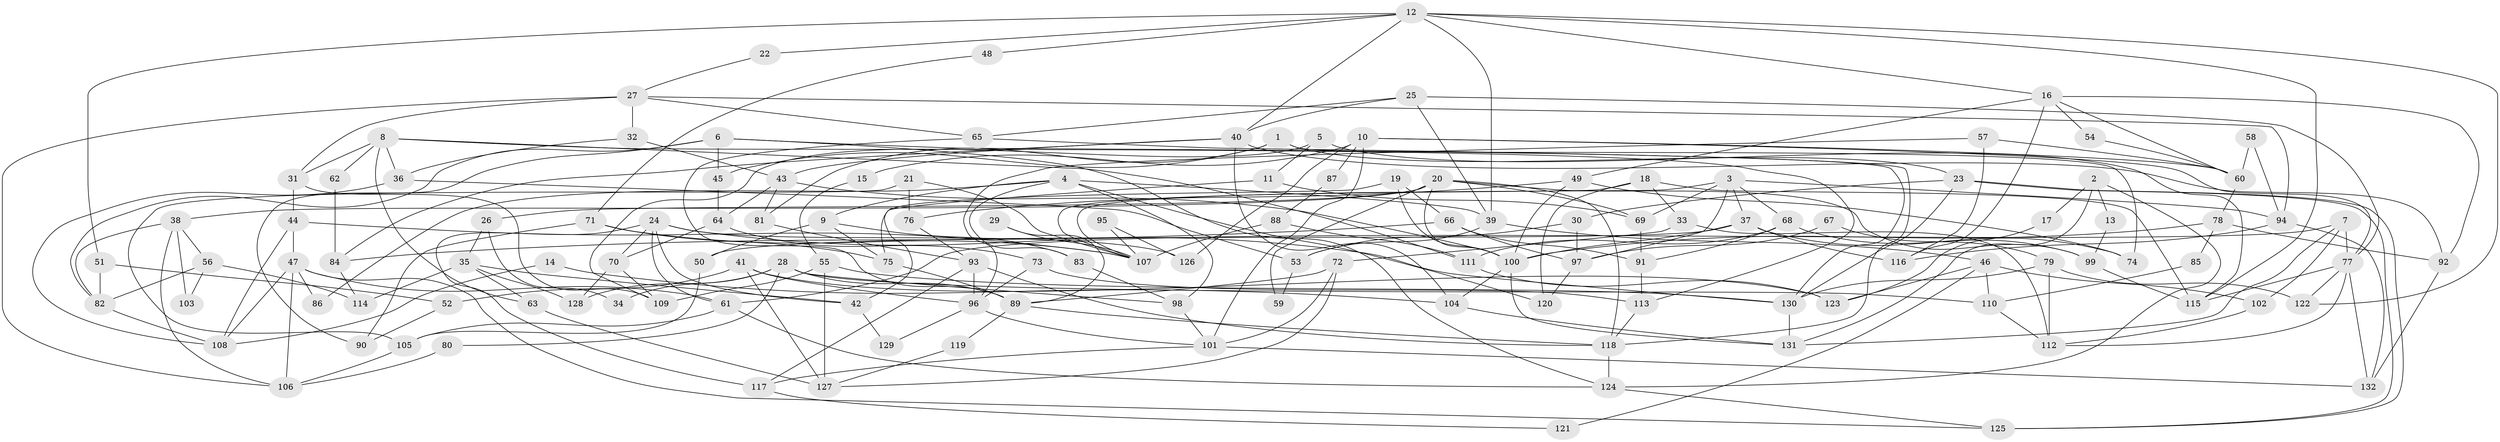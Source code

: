 // Generated by graph-tools (version 1.1) at 2025/36/03/09/25 02:36:14]
// undirected, 132 vertices, 264 edges
graph export_dot {
graph [start="1"]
  node [color=gray90,style=filled];
  1;
  2;
  3;
  4;
  5;
  6;
  7;
  8;
  9;
  10;
  11;
  12;
  13;
  14;
  15;
  16;
  17;
  18;
  19;
  20;
  21;
  22;
  23;
  24;
  25;
  26;
  27;
  28;
  29;
  30;
  31;
  32;
  33;
  34;
  35;
  36;
  37;
  38;
  39;
  40;
  41;
  42;
  43;
  44;
  45;
  46;
  47;
  48;
  49;
  50;
  51;
  52;
  53;
  54;
  55;
  56;
  57;
  58;
  59;
  60;
  61;
  62;
  63;
  64;
  65;
  66;
  67;
  68;
  69;
  70;
  71;
  72;
  73;
  74;
  75;
  76;
  77;
  78;
  79;
  80;
  81;
  82;
  83;
  84;
  85;
  86;
  87;
  88;
  89;
  90;
  91;
  92;
  93;
  94;
  95;
  96;
  97;
  98;
  99;
  100;
  101;
  102;
  103;
  104;
  105;
  106;
  107;
  108;
  109;
  110;
  111;
  112;
  113;
  114;
  115;
  116;
  117;
  118;
  119;
  120;
  121;
  122;
  123;
  124;
  125;
  126;
  127;
  128;
  129;
  130;
  131;
  132;
  1 -- 81;
  1 -- 23;
  1 -- 45;
  1 -- 74;
  2 -- 131;
  2 -- 124;
  2 -- 13;
  2 -- 17;
  3 -- 107;
  3 -- 37;
  3 -- 68;
  3 -- 69;
  3 -- 94;
  3 -- 97;
  4 -- 98;
  4 -- 9;
  4 -- 39;
  4 -- 83;
  4 -- 86;
  4 -- 120;
  5 -- 109;
  5 -- 115;
  5 -- 11;
  6 -- 124;
  6 -- 45;
  6 -- 82;
  6 -- 90;
  6 -- 130;
  7 -- 77;
  7 -- 131;
  7 -- 61;
  7 -- 102;
  8 -- 36;
  8 -- 111;
  8 -- 31;
  8 -- 62;
  8 -- 63;
  8 -- 113;
  9 -- 83;
  9 -- 50;
  9 -- 75;
  10 -- 101;
  10 -- 77;
  10 -- 15;
  10 -- 60;
  10 -- 87;
  10 -- 126;
  11 -- 69;
  11 -- 42;
  12 -- 115;
  12 -- 16;
  12 -- 22;
  12 -- 39;
  12 -- 40;
  12 -- 48;
  12 -- 51;
  12 -- 122;
  13 -- 99;
  14 -- 108;
  14 -- 104;
  15 -- 55;
  16 -- 116;
  16 -- 60;
  16 -- 49;
  16 -- 54;
  16 -- 92;
  17 -- 123;
  18 -- 107;
  18 -- 33;
  18 -- 115;
  18 -- 120;
  19 -- 100;
  19 -- 75;
  19 -- 66;
  20 -- 100;
  20 -- 99;
  20 -- 26;
  20 -- 38;
  20 -- 59;
  20 -- 69;
  20 -- 118;
  21 -- 105;
  21 -- 76;
  21 -- 107;
  22 -- 27;
  23 -- 130;
  23 -- 125;
  23 -- 125;
  23 -- 30;
  24 -- 42;
  24 -- 61;
  24 -- 70;
  24 -- 117;
  24 -- 126;
  24 -- 130;
  25 -- 39;
  25 -- 65;
  25 -- 40;
  25 -- 77;
  26 -- 35;
  26 -- 34;
  27 -- 31;
  27 -- 32;
  27 -- 65;
  27 -- 94;
  27 -- 106;
  28 -- 110;
  28 -- 89;
  28 -- 34;
  28 -- 80;
  28 -- 98;
  28 -- 128;
  29 -- 89;
  29 -- 107;
  30 -- 97;
  30 -- 53;
  31 -- 44;
  31 -- 109;
  32 -- 43;
  32 -- 36;
  33 -- 112;
  33 -- 72;
  35 -- 63;
  35 -- 128;
  35 -- 42;
  35 -- 114;
  36 -- 53;
  36 -- 108;
  37 -- 74;
  37 -- 100;
  37 -- 50;
  37 -- 116;
  38 -- 56;
  38 -- 82;
  38 -- 103;
  38 -- 106;
  39 -- 46;
  39 -- 53;
  40 -- 43;
  40 -- 84;
  40 -- 92;
  40 -- 104;
  41 -- 52;
  41 -- 96;
  41 -- 123;
  41 -- 127;
  42 -- 129;
  43 -- 100;
  43 -- 64;
  43 -- 81;
  44 -- 47;
  44 -- 108;
  44 -- 107;
  45 -- 64;
  46 -- 102;
  46 -- 110;
  46 -- 121;
  46 -- 123;
  47 -- 61;
  47 -- 106;
  47 -- 86;
  47 -- 108;
  47 -- 125;
  48 -- 71;
  49 -- 100;
  49 -- 74;
  49 -- 76;
  50 -- 105;
  51 -- 82;
  51 -- 52;
  52 -- 90;
  53 -- 59;
  54 -- 60;
  55 -- 127;
  55 -- 130;
  55 -- 109;
  56 -- 82;
  56 -- 114;
  56 -- 103;
  57 -- 116;
  57 -- 96;
  57 -- 60;
  58 -- 60;
  58 -- 94;
  60 -- 78;
  61 -- 124;
  61 -- 105;
  62 -- 84;
  63 -- 127;
  64 -- 70;
  64 -- 73;
  65 -- 118;
  65 -- 89;
  66 -- 97;
  66 -- 84;
  66 -- 91;
  67 -- 97;
  67 -- 79;
  68 -- 91;
  68 -- 99;
  68 -- 111;
  69 -- 91;
  70 -- 109;
  70 -- 128;
  71 -- 75;
  71 -- 107;
  71 -- 90;
  72 -- 101;
  72 -- 89;
  72 -- 127;
  73 -- 113;
  73 -- 96;
  75 -- 89;
  76 -- 93;
  77 -- 132;
  77 -- 112;
  77 -- 115;
  77 -- 122;
  78 -- 92;
  78 -- 85;
  78 -- 100;
  79 -- 122;
  79 -- 130;
  79 -- 112;
  80 -- 106;
  81 -- 93;
  82 -- 108;
  83 -- 98;
  84 -- 114;
  85 -- 110;
  87 -- 88;
  88 -- 111;
  88 -- 107;
  89 -- 118;
  89 -- 119;
  91 -- 113;
  92 -- 132;
  93 -- 118;
  93 -- 96;
  93 -- 117;
  94 -- 116;
  94 -- 132;
  95 -- 126;
  95 -- 107;
  96 -- 101;
  96 -- 129;
  97 -- 120;
  98 -- 101;
  99 -- 115;
  100 -- 104;
  100 -- 131;
  101 -- 132;
  101 -- 117;
  102 -- 112;
  104 -- 131;
  105 -- 106;
  110 -- 112;
  111 -- 123;
  113 -- 118;
  117 -- 121;
  118 -- 124;
  119 -- 127;
  124 -- 125;
  130 -- 131;
}
